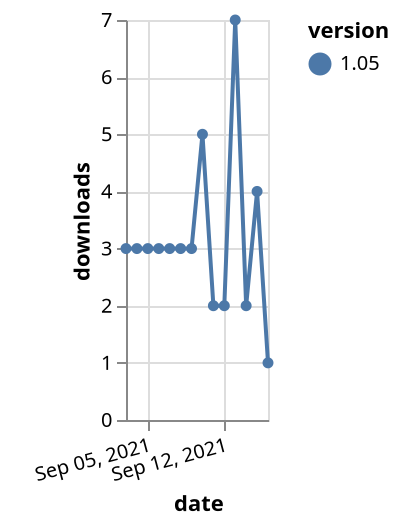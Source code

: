 {"$schema": "https://vega.github.io/schema/vega-lite/v5.json", "description": "A simple bar chart with embedded data.", "data": {"values": [{"date": "2021-09-03", "total": 5813, "delta": 3, "version": "1.05"}, {"date": "2021-09-04", "total": 5816, "delta": 3, "version": "1.05"}, {"date": "2021-09-05", "total": 5819, "delta": 3, "version": "1.05"}, {"date": "2021-09-06", "total": 5822, "delta": 3, "version": "1.05"}, {"date": "2021-09-07", "total": 5825, "delta": 3, "version": "1.05"}, {"date": "2021-09-08", "total": 5828, "delta": 3, "version": "1.05"}, {"date": "2021-09-09", "total": 5831, "delta": 3, "version": "1.05"}, {"date": "2021-09-10", "total": 5836, "delta": 5, "version": "1.05"}, {"date": "2021-09-11", "total": 5838, "delta": 2, "version": "1.05"}, {"date": "2021-09-12", "total": 5840, "delta": 2, "version": "1.05"}, {"date": "2021-09-13", "total": 5847, "delta": 7, "version": "1.05"}, {"date": "2021-09-14", "total": 5849, "delta": 2, "version": "1.05"}, {"date": "2021-09-15", "total": 5853, "delta": 4, "version": "1.05"}, {"date": "2021-09-16", "total": 5854, "delta": 1, "version": "1.05"}]}, "width": "container", "mark": {"type": "line", "point": {"filled": true}}, "encoding": {"x": {"field": "date", "type": "temporal", "timeUnit": "yearmonthdate", "title": "date", "axis": {"labelAngle": -15}}, "y": {"field": "delta", "type": "quantitative", "title": "downloads"}, "color": {"field": "version", "type": "nominal"}, "tooltip": {"field": "delta"}}}